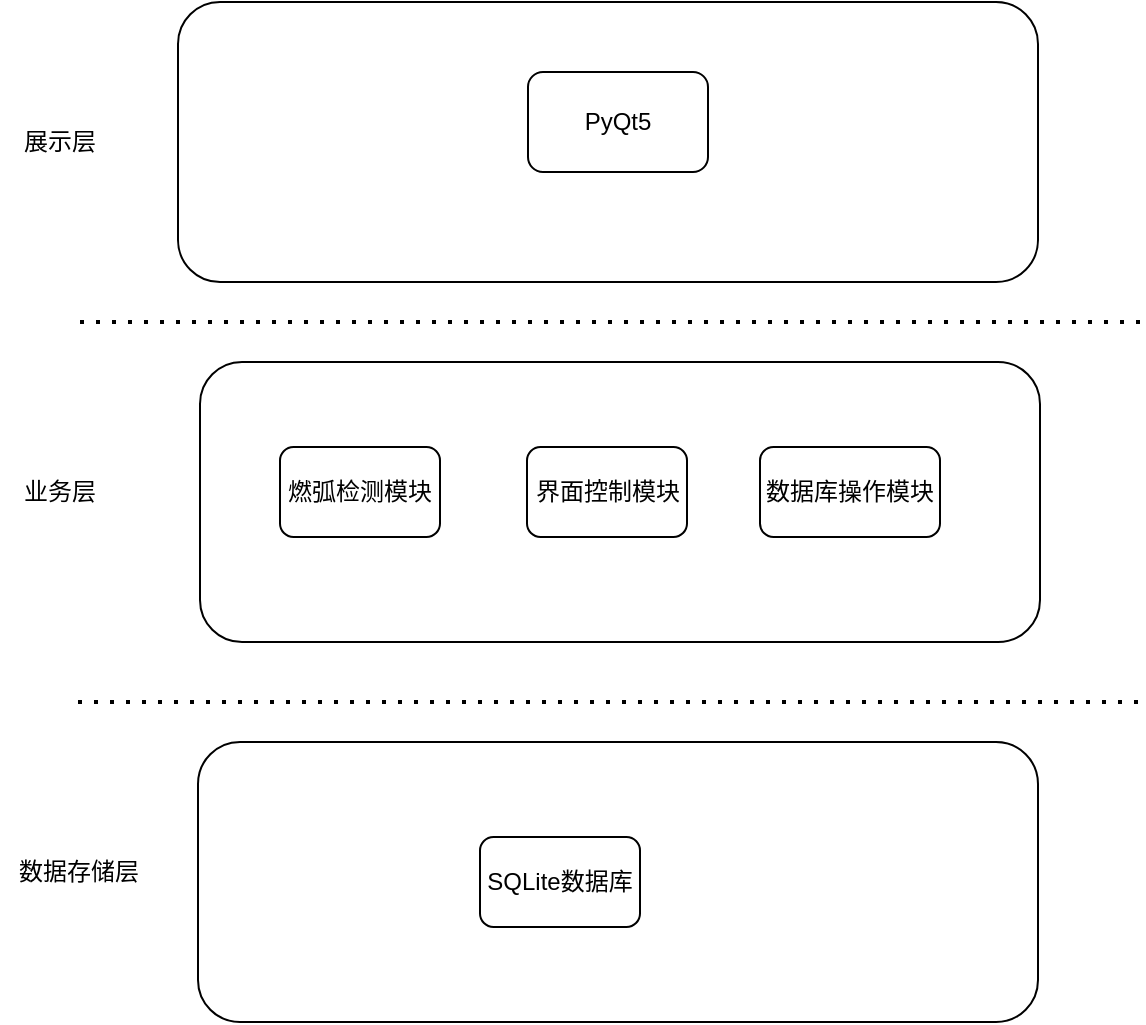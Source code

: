 <mxfile version="17.4.6" type="github">
  <diagram id="fgculmn_3LN-1ZMX03tn" name="Page-1">
    <mxGraphModel dx="862" dy="488" grid="1" gridSize="10" guides="1" tooltips="1" connect="1" arrows="1" fold="1" page="1" pageScale="1" pageWidth="827" pageHeight="1169" math="0" shadow="0">
      <root>
        <mxCell id="0" />
        <mxCell id="1" parent="0" />
        <mxCell id="GtRvJI_vXLL7LirlXmv4-2" value="" style="rounded=1;whiteSpace=wrap;html=1;fillColor=none;" vertex="1" parent="1">
          <mxGeometry x="199" y="80" width="430" height="140" as="geometry" />
        </mxCell>
        <mxCell id="GtRvJI_vXLL7LirlXmv4-3" value="展示层" style="text;html=1;strokeColor=none;fillColor=none;align=center;verticalAlign=middle;whiteSpace=wrap;rounded=0;" vertex="1" parent="1">
          <mxGeometry x="110" y="135" width="60" height="30" as="geometry" />
        </mxCell>
        <mxCell id="GtRvJI_vXLL7LirlXmv4-4" value="" style="rounded=1;whiteSpace=wrap;html=1;fillColor=none;" vertex="1" parent="1">
          <mxGeometry x="210" y="260" width="420" height="140" as="geometry" />
        </mxCell>
        <mxCell id="GtRvJI_vXLL7LirlXmv4-5" value="业务层" style="text;html=1;strokeColor=none;fillColor=none;align=center;verticalAlign=middle;whiteSpace=wrap;rounded=0;" vertex="1" parent="1">
          <mxGeometry x="110" y="310" width="60" height="30" as="geometry" />
        </mxCell>
        <mxCell id="GtRvJI_vXLL7LirlXmv4-6" value="" style="rounded=1;whiteSpace=wrap;html=1;fillColor=none;" vertex="1" parent="1">
          <mxGeometry x="209" y="450" width="420" height="140" as="geometry" />
        </mxCell>
        <mxCell id="GtRvJI_vXLL7LirlXmv4-7" value="数据存储层" style="text;html=1;strokeColor=none;fillColor=none;align=center;verticalAlign=middle;whiteSpace=wrap;rounded=0;" vertex="1" parent="1">
          <mxGeometry x="110" y="500" width="79" height="30" as="geometry" />
        </mxCell>
        <mxCell id="GtRvJI_vXLL7LirlXmv4-8" value="PyQt5" style="rounded=1;whiteSpace=wrap;html=1;fillColor=default;" vertex="1" parent="1">
          <mxGeometry x="374" y="115" width="90" height="50" as="geometry" />
        </mxCell>
        <mxCell id="GtRvJI_vXLL7LirlXmv4-9" value="燃弧检测模块" style="rounded=1;whiteSpace=wrap;html=1;fillColor=default;" vertex="1" parent="1">
          <mxGeometry x="250" y="302.5" width="80" height="45" as="geometry" />
        </mxCell>
        <mxCell id="GtRvJI_vXLL7LirlXmv4-10" value="界面控制模块" style="rounded=1;whiteSpace=wrap;html=1;fillColor=default;" vertex="1" parent="1">
          <mxGeometry x="373.5" y="302.5" width="80" height="45" as="geometry" />
        </mxCell>
        <mxCell id="GtRvJI_vXLL7LirlXmv4-11" value="数据库操作模块" style="rounded=1;whiteSpace=wrap;html=1;fillColor=default;" vertex="1" parent="1">
          <mxGeometry x="490" y="302.5" width="90" height="45" as="geometry" />
        </mxCell>
        <mxCell id="GtRvJI_vXLL7LirlXmv4-12" value="SQLite数据库" style="rounded=1;whiteSpace=wrap;html=1;fillColor=default;" vertex="1" parent="1">
          <mxGeometry x="350" y="497.5" width="80" height="45" as="geometry" />
        </mxCell>
        <mxCell id="GtRvJI_vXLL7LirlXmv4-13" value="" style="endArrow=none;dashed=1;html=1;dashPattern=1 3;strokeWidth=2;rounded=0;" edge="1" parent="1">
          <mxGeometry width="50" height="50" relative="1" as="geometry">
            <mxPoint x="150" y="240" as="sourcePoint" />
            <mxPoint x="680" y="240" as="targetPoint" />
          </mxGeometry>
        </mxCell>
        <mxCell id="GtRvJI_vXLL7LirlXmv4-14" value="" style="endArrow=none;dashed=1;html=1;dashPattern=1 3;strokeWidth=2;rounded=0;" edge="1" parent="1">
          <mxGeometry width="50" height="50" relative="1" as="geometry">
            <mxPoint x="149" y="430" as="sourcePoint" />
            <mxPoint x="679" y="430" as="targetPoint" />
          </mxGeometry>
        </mxCell>
      </root>
    </mxGraphModel>
  </diagram>
</mxfile>
